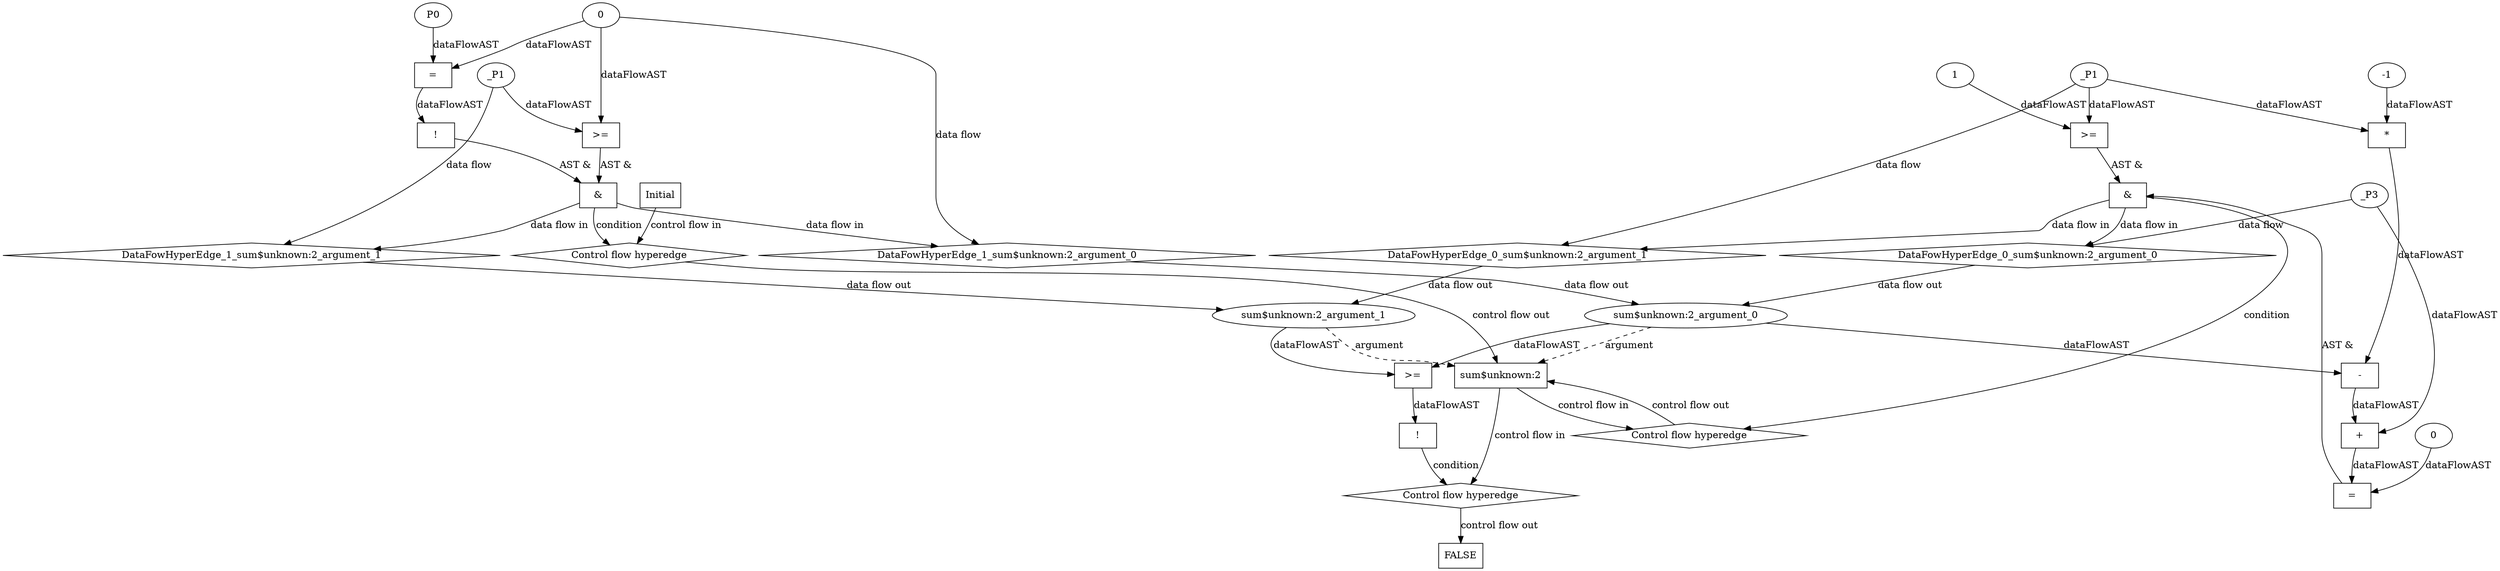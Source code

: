 digraph dag {
"sum$unknown:2" [label="sum$unknown:2" nodeName="sum$unknown:2" class=cfn  shape="rect"];
FALSE [label="FALSE" nodeName=FALSE class=cfn  shape="rect"];
Initial [label="Initial" nodeName=Initial class=cfn  shape="rect"];
ControlFowHyperEdge_0 [label="Control flow hyperedge" nodeName=ControlFowHyperEdge_0 class=controlFlowHyperEdge shape="diamond"];
"sum$unknown:2" -> ControlFowHyperEdge_0 [label="control flow in"]
ControlFowHyperEdge_0 -> "sum$unknown:2" [label="control flow out"]
ControlFowHyperEdge_1 [label="Control flow hyperedge" nodeName=ControlFowHyperEdge_1 class=controlFlowHyperEdge shape="diamond"];
"Initial" -> ControlFowHyperEdge_1 [label="control flow in"]
ControlFowHyperEdge_1 -> "sum$unknown:2" [label="control flow out"]
ControlFowHyperEdge_2 [label="Control flow hyperedge" nodeName=ControlFowHyperEdge_2 class=controlFlowHyperEdge shape="diamond"];
"sum$unknown:2" -> ControlFowHyperEdge_2 [label="control flow in"]
ControlFowHyperEdge_2 -> "FALSE" [label="control flow out"]
"sum$unknown:2_argument_0" [label="sum$unknown:2_argument_0" nodeName=argument0 class=argument  head="sum$unknown:2" shape="oval"];
"sum$unknown:2_argument_0" -> "sum$unknown:2"[label="argument" style="dashed"]
"sum$unknown:2_argument_1" [label="sum$unknown:2_argument_1" nodeName=argument1 class=argument  head="sum$unknown:2" shape="oval"];
"sum$unknown:2_argument_1" -> "sum$unknown:2"[label="argument" style="dashed"]

"xxxsum$unknown:2___sum$unknown:2_0xxx_and" [label="&" nodeName="xxxsum$unknown:2___sum$unknown:2_0xxx_and" class=Operator shape="rect"];
"xxxsum$unknown:2___sum$unknown:2_0xxxguard_0_node_0" [label=">=" nodeName="xxxsum$unknown:2___sum$unknown:2_0xxxguard_0_node_0" class=Operator  shape="rect"];
"xxxsum$unknown:2___sum$unknown:2_0xxxguard_0_node_2" [label="1" nodeName="xxxsum$unknown:2___sum$unknown:2_0xxxguard_0_node_2" class=Literal ];
"xxxsum$unknown:2___sum$unknown:2_0xxxdataFlow1_node_0" -> "xxxsum$unknown:2___sum$unknown:2_0xxxguard_0_node_0"[label="dataFlowAST"]
"xxxsum$unknown:2___sum$unknown:2_0xxxguard_0_node_2" -> "xxxsum$unknown:2___sum$unknown:2_0xxxguard_0_node_0"[label="dataFlowAST"]

"xxxsum$unknown:2___sum$unknown:2_0xxxguard_0_node_0" -> "xxxsum$unknown:2___sum$unknown:2_0xxx_and" [label="AST &"];
"xxxsum$unknown:2___sum$unknown:2_0xxxguard1_node_0" [label="=" nodeName="xxxsum$unknown:2___sum$unknown:2_0xxxguard1_node_0" class=Operator  shape="rect"];
"xxxsum$unknown:2___sum$unknown:2_0xxxguard1_node_1" [label="+" nodeName="xxxsum$unknown:2___sum$unknown:2_0xxxguard1_node_1" class= Operator shape="rect"];
"xxxsum$unknown:2___sum$unknown:2_0xxxguard1_node_3" [label="-" nodeName="xxxsum$unknown:2___sum$unknown:2_0xxxguard1_node_3" class= Operator shape="rect"];
"xxxsum$unknown:2___sum$unknown:2_0xxxguard1_node_4" [label="*" nodeName="xxxsum$unknown:2___sum$unknown:2_0xxxguard1_node_4" class=Operator  shape="rect"];
"xxxsum$unknown:2___sum$unknown:2_0xxxguard1_node_5" [label="-1" nodeName="xxxsum$unknown:2___sum$unknown:2_0xxxguard1_node_5" class=Coeff ];
"xxxsum$unknown:2___sum$unknown:2_0xxxguard1_node_8" [label="0" nodeName="xxxsum$unknown:2___sum$unknown:2_0xxxguard1_node_8" class=Literal ];
"xxxsum$unknown:2___sum$unknown:2_0xxxguard1_node_1" -> "xxxsum$unknown:2___sum$unknown:2_0xxxguard1_node_0"[label="dataFlowAST"]
"xxxsum$unknown:2___sum$unknown:2_0xxxguard1_node_8" -> "xxxsum$unknown:2___sum$unknown:2_0xxxguard1_node_0"[label="dataFlowAST"]
"xxxsum$unknown:2___sum$unknown:2_0xxxdataFlow_0_node_0" -> "xxxsum$unknown:2___sum$unknown:2_0xxxguard1_node_1"[label="dataFlowAST"]
"xxxsum$unknown:2___sum$unknown:2_0xxxguard1_node_3" -> "xxxsum$unknown:2___sum$unknown:2_0xxxguard1_node_1"[label="dataFlowAST"]
"xxxsum$unknown:2___sum$unknown:2_0xxxguard1_node_4" -> "xxxsum$unknown:2___sum$unknown:2_0xxxguard1_node_3"[label="dataFlowAST"]
"sum$unknown:2_argument_0" -> "xxxsum$unknown:2___sum$unknown:2_0xxxguard1_node_3"[label="dataFlowAST"]
"xxxsum$unknown:2___sum$unknown:2_0xxxguard1_node_5" -> "xxxsum$unknown:2___sum$unknown:2_0xxxguard1_node_4"[label="dataFlowAST"]
"xxxsum$unknown:2___sum$unknown:2_0xxxdataFlow1_node_0" -> "xxxsum$unknown:2___sum$unknown:2_0xxxguard1_node_4"[label="dataFlowAST"]

"xxxsum$unknown:2___sum$unknown:2_0xxxguard1_node_0" -> "xxxsum$unknown:2___sum$unknown:2_0xxx_and" [label="AST &"];
"xxxsum$unknown:2___sum$unknown:2_0xxx_and" -> "ControlFowHyperEdge_0" [label="condition"];
"xxxsum$unknown:2___sum$unknown:2_0xxxdataFlow_0_node_0" [label="_P3" nodeName="xxxsum$unknown:2___sum$unknown:2_0xxxdataFlow_0_node_0" class=Constant ];

"xxxsum$unknown:2___sum$unknown:2_0xxxdataFlow_0_node_0" -> "DataFowHyperEdge_0_sum$unknown:2_argument_0" [label="data flow"];
"xxxsum$unknown:2___sum$unknown:2_0xxxdataFlow1_node_0" [label="_P1" nodeName="xxxsum$unknown:2___sum$unknown:2_0xxxdataFlow1_node_0" class=Constant ];

"xxxsum$unknown:2___sum$unknown:2_0xxxdataFlow1_node_0" -> "DataFowHyperEdge_0_sum$unknown:2_argument_1" [label="data flow"];
"xxxsum$unknown:2___Initial_1xxx_and" [label="&" nodeName="xxxsum$unknown:2___Initial_1xxx_and" class=Operator shape="rect"];
"xxxsum$unknown:2___Initial_1xxxguard_0_node_0" [label="!" nodeName="xxxsum$unknown:2___Initial_1xxxguard_0_node_0" class=Operator shape="rect"];
"xxxsum$unknown:2___Initial_1xxxguard_0_node_1" [label="=" nodeName="xxxsum$unknown:2___Initial_1xxxguard_0_node_1" class=Operator  shape="rect"];
"xxxsum$unknown:2___Initial_1xxxguard_0_node_2" [label="P0" nodeName="xxxsum$unknown:2___Initial_1xxxguard_0_node_2" class=Constant ];
"xxxsum$unknown:2___Initial_1xxxguard_0_node_1" -> "xxxsum$unknown:2___Initial_1xxxguard_0_node_0"[label="dataFlowAST"]
"xxxsum$unknown:2___Initial_1xxxguard_0_node_2" -> "xxxsum$unknown:2___Initial_1xxxguard_0_node_1"[label="dataFlowAST"]
"xxxsum$unknown:2___Initial_1xxxdataFlow_0_node_0" -> "xxxsum$unknown:2___Initial_1xxxguard_0_node_1"[label="dataFlowAST"]

"xxxsum$unknown:2___Initial_1xxxguard_0_node_0" -> "xxxsum$unknown:2___Initial_1xxx_and" [label="AST &"];
"xxxsum$unknown:2___Initial_1xxxguard1_node_0" [label=">=" nodeName="xxxsum$unknown:2___Initial_1xxxguard1_node_0" class=Operator  shape="rect"];
"xxxsum$unknown:2___Initial_1xxxdataFlow_0_node_0" -> "xxxsum$unknown:2___Initial_1xxxguard1_node_0"[label="dataFlowAST"]
"xxxsum$unknown:2___Initial_1xxxdataFlow1_node_0" -> "xxxsum$unknown:2___Initial_1xxxguard1_node_0"[label="dataFlowAST"]

"xxxsum$unknown:2___Initial_1xxxguard1_node_0" -> "xxxsum$unknown:2___Initial_1xxx_and" [label="AST &"];
"xxxsum$unknown:2___Initial_1xxx_and" -> "ControlFowHyperEdge_1" [label="condition"];
"xxxsum$unknown:2___Initial_1xxxdataFlow_0_node_0" [label="0" nodeName="xxxsum$unknown:2___Initial_1xxxdataFlow_0_node_0" class=Literal ];

"xxxsum$unknown:2___Initial_1xxxdataFlow_0_node_0" -> "DataFowHyperEdge_1_sum$unknown:2_argument_0" [label="data flow"];
"xxxsum$unknown:2___Initial_1xxxdataFlow1_node_0" [label="_P1" nodeName="xxxsum$unknown:2___Initial_1xxxdataFlow1_node_0" class=Constant ];

"xxxsum$unknown:2___Initial_1xxxdataFlow1_node_0" -> "DataFowHyperEdge_1_sum$unknown:2_argument_1" [label="data flow"];
"xxxFALSE___sum$unknown:2_2xxxguard_0_node_0" [label="!" nodeName="xxxFALSE___sum$unknown:2_2xxxguard_0_node_0" class=Operator shape="rect"];
"xxxFALSE___sum$unknown:2_2xxxguard_0_node_1" [label=">=" nodeName="xxxFALSE___sum$unknown:2_2xxxguard_0_node_1" class=Operator  shape="rect"];
"xxxFALSE___sum$unknown:2_2xxxguard_0_node_1" -> "xxxFALSE___sum$unknown:2_2xxxguard_0_node_0"[label="dataFlowAST"]
"sum$unknown:2_argument_0" -> "xxxFALSE___sum$unknown:2_2xxxguard_0_node_1"[label="dataFlowAST"]
"sum$unknown:2_argument_1" -> "xxxFALSE___sum$unknown:2_2xxxguard_0_node_1"[label="dataFlowAST"]

"xxxFALSE___sum$unknown:2_2xxxguard_0_node_0" -> "ControlFowHyperEdge_2" [label="condition"];
"DataFowHyperEdge_0_sum$unknown:2_argument_0" [label="DataFowHyperEdge_0_sum$unknown:2_argument_0" nodeName="DataFowHyperEdge_0_sum$unknown:2_argument_0" class=DataFlowHyperedge shape="diamond"];
"DataFowHyperEdge_0_sum$unknown:2_argument_0" -> "sum$unknown:2_argument_0"[label="data flow out"]
"xxxsum$unknown:2___sum$unknown:2_0xxx_and" -> "DataFowHyperEdge_0_sum$unknown:2_argument_0"[label="data flow in"]
"DataFowHyperEdge_0_sum$unknown:2_argument_1" [label="DataFowHyperEdge_0_sum$unknown:2_argument_1" nodeName="DataFowHyperEdge_0_sum$unknown:2_argument_1" class=DataFlowHyperedge shape="diamond"];
"DataFowHyperEdge_0_sum$unknown:2_argument_1" -> "sum$unknown:2_argument_1"[label="data flow out"]
"xxxsum$unknown:2___sum$unknown:2_0xxx_and" -> "DataFowHyperEdge_0_sum$unknown:2_argument_1"[label="data flow in"]
"DataFowHyperEdge_1_sum$unknown:2_argument_0" [label="DataFowHyperEdge_1_sum$unknown:2_argument_0" nodeName="DataFowHyperEdge_1_sum$unknown:2_argument_0" class=DataFlowHyperedge shape="diamond"];
"DataFowHyperEdge_1_sum$unknown:2_argument_0" -> "sum$unknown:2_argument_0"[label="data flow out"]
"xxxsum$unknown:2___Initial_1xxx_and" -> "DataFowHyperEdge_1_sum$unknown:2_argument_0"[label="data flow in"]
"DataFowHyperEdge_1_sum$unknown:2_argument_1" [label="DataFowHyperEdge_1_sum$unknown:2_argument_1" nodeName="DataFowHyperEdge_1_sum$unknown:2_argument_1" class=DataFlowHyperedge shape="diamond"];
"DataFowHyperEdge_1_sum$unknown:2_argument_1" -> "sum$unknown:2_argument_1"[label="data flow out"]
"xxxsum$unknown:2___Initial_1xxx_and" -> "DataFowHyperEdge_1_sum$unknown:2_argument_1"[label="data flow in"]




}
